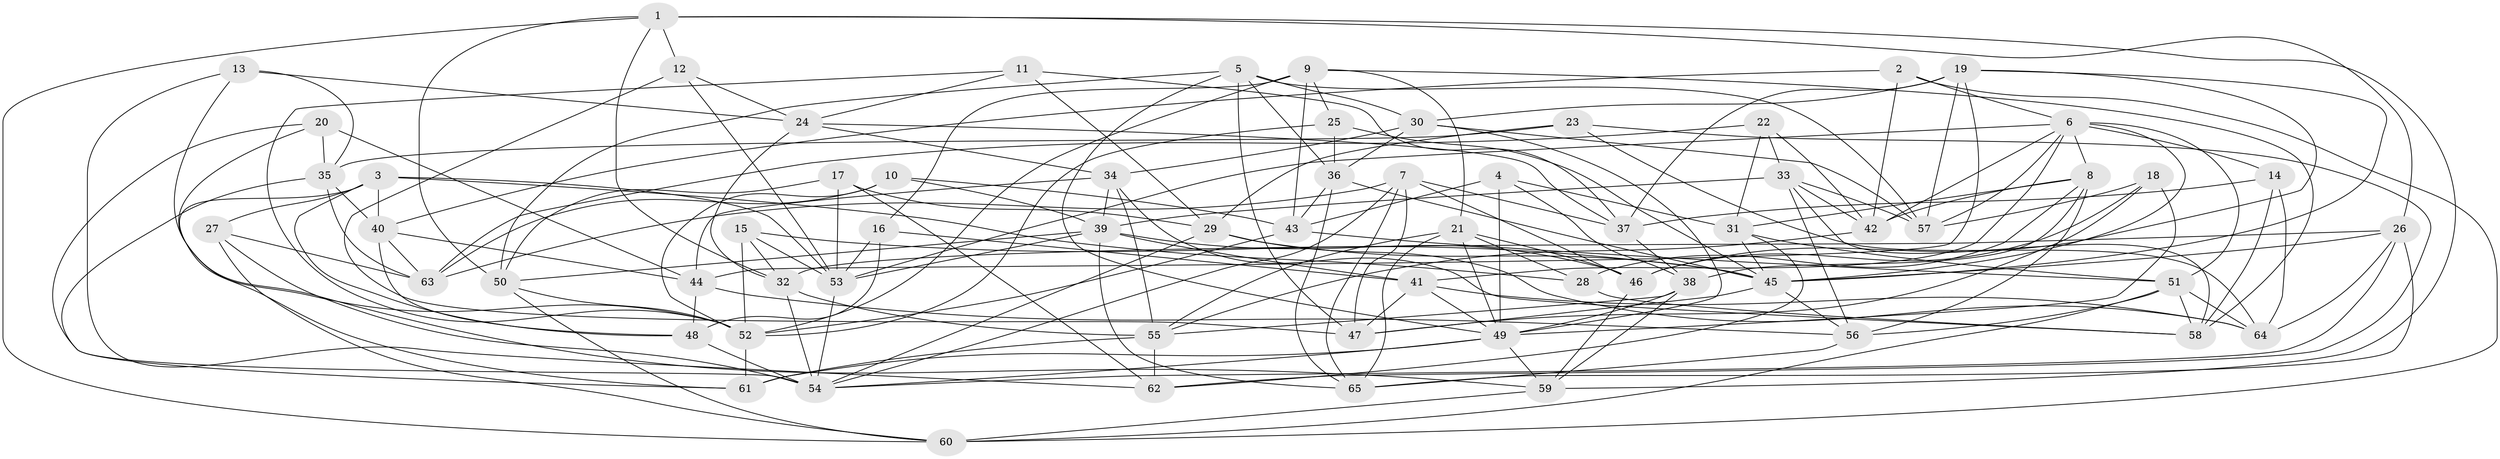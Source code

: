 // original degree distribution, {4: 1.0}
// Generated by graph-tools (version 1.1) at 2025/50/03/09/25 03:50:54]
// undirected, 65 vertices, 188 edges
graph export_dot {
graph [start="1"]
  node [color=gray90,style=filled];
  1;
  2;
  3;
  4;
  5;
  6;
  7;
  8;
  9;
  10;
  11;
  12;
  13;
  14;
  15;
  16;
  17;
  18;
  19;
  20;
  21;
  22;
  23;
  24;
  25;
  26;
  27;
  28;
  29;
  30;
  31;
  32;
  33;
  34;
  35;
  36;
  37;
  38;
  39;
  40;
  41;
  42;
  43;
  44;
  45;
  46;
  47;
  48;
  49;
  50;
  51;
  52;
  53;
  54;
  55;
  56;
  57;
  58;
  59;
  60;
  61;
  62;
  63;
  64;
  65;
  1 -- 12 [weight=1.0];
  1 -- 26 [weight=1.0];
  1 -- 32 [weight=1.0];
  1 -- 50 [weight=1.0];
  1 -- 59 [weight=1.0];
  1 -- 60 [weight=1.0];
  2 -- 6 [weight=1.0];
  2 -- 40 [weight=1.0];
  2 -- 42 [weight=1.0];
  2 -- 60 [weight=1.0];
  3 -- 27 [weight=1.0];
  3 -- 28 [weight=1.0];
  3 -- 40 [weight=1.0];
  3 -- 48 [weight=1.0];
  3 -- 53 [weight=1.0];
  3 -- 61 [weight=1.0];
  4 -- 31 [weight=1.0];
  4 -- 38 [weight=1.0];
  4 -- 43 [weight=1.0];
  4 -- 49 [weight=1.0];
  5 -- 30 [weight=1.0];
  5 -- 36 [weight=1.0];
  5 -- 47 [weight=1.0];
  5 -- 49 [weight=1.0];
  5 -- 50 [weight=1.0];
  5 -- 57 [weight=1.0];
  6 -- 8 [weight=1.0];
  6 -- 14 [weight=1.0];
  6 -- 41 [weight=1.0];
  6 -- 42 [weight=1.0];
  6 -- 45 [weight=1.0];
  6 -- 51 [weight=2.0];
  6 -- 53 [weight=1.0];
  6 -- 57 [weight=1.0];
  7 -- 37 [weight=1.0];
  7 -- 46 [weight=1.0];
  7 -- 47 [weight=1.0];
  7 -- 54 [weight=1.0];
  7 -- 63 [weight=1.0];
  7 -- 65 [weight=1.0];
  8 -- 28 [weight=1.0];
  8 -- 31 [weight=1.0];
  8 -- 38 [weight=1.0];
  8 -- 42 [weight=1.0];
  8 -- 56 [weight=1.0];
  9 -- 16 [weight=1.0];
  9 -- 21 [weight=1.0];
  9 -- 25 [weight=1.0];
  9 -- 43 [weight=1.0];
  9 -- 52 [weight=1.0];
  9 -- 58 [weight=1.0];
  10 -- 39 [weight=1.0];
  10 -- 43 [weight=1.0];
  10 -- 52 [weight=1.0];
  10 -- 63 [weight=1.0];
  11 -- 24 [weight=1.0];
  11 -- 29 [weight=1.0];
  11 -- 37 [weight=1.0];
  11 -- 52 [weight=1.0];
  12 -- 24 [weight=1.0];
  12 -- 47 [weight=1.0];
  12 -- 53 [weight=1.0];
  13 -- 24 [weight=1.0];
  13 -- 35 [weight=1.0];
  13 -- 52 [weight=1.0];
  13 -- 62 [weight=1.0];
  14 -- 37 [weight=1.0];
  14 -- 58 [weight=1.0];
  14 -- 64 [weight=1.0];
  15 -- 32 [weight=1.0];
  15 -- 45 [weight=1.0];
  15 -- 52 [weight=1.0];
  15 -- 53 [weight=1.0];
  16 -- 41 [weight=1.0];
  16 -- 48 [weight=1.0];
  16 -- 53 [weight=1.0];
  17 -- 29 [weight=1.0];
  17 -- 50 [weight=1.0];
  17 -- 53 [weight=1.0];
  17 -- 62 [weight=1.0];
  18 -- 46 [weight=1.0];
  18 -- 47 [weight=1.0];
  18 -- 49 [weight=1.0];
  18 -- 57 [weight=1.0];
  19 -- 30 [weight=1.0];
  19 -- 37 [weight=1.0];
  19 -- 44 [weight=1.0];
  19 -- 45 [weight=1.0];
  19 -- 46 [weight=1.0];
  19 -- 57 [weight=1.0];
  20 -- 35 [weight=1.0];
  20 -- 44 [weight=1.0];
  20 -- 54 [weight=1.0];
  20 -- 59 [weight=1.0];
  21 -- 28 [weight=1.0];
  21 -- 46 [weight=1.0];
  21 -- 49 [weight=1.0];
  21 -- 55 [weight=1.0];
  21 -- 65 [weight=1.0];
  22 -- 31 [weight=1.0];
  22 -- 33 [weight=1.0];
  22 -- 42 [weight=1.0];
  22 -- 63 [weight=1.0];
  23 -- 29 [weight=1.0];
  23 -- 35 [weight=1.0];
  23 -- 62 [weight=1.0];
  23 -- 64 [weight=1.0];
  24 -- 32 [weight=1.0];
  24 -- 34 [weight=1.0];
  24 -- 37 [weight=1.0];
  25 -- 36 [weight=1.0];
  25 -- 45 [weight=1.0];
  25 -- 52 [weight=1.0];
  26 -- 32 [weight=1.0];
  26 -- 45 [weight=1.0];
  26 -- 54 [weight=1.0];
  26 -- 64 [weight=1.0];
  26 -- 65 [weight=1.0];
  27 -- 54 [weight=1.0];
  27 -- 60 [weight=1.0];
  27 -- 63 [weight=1.0];
  28 -- 58 [weight=1.0];
  29 -- 45 [weight=1.0];
  29 -- 54 [weight=1.0];
  29 -- 64 [weight=1.0];
  30 -- 34 [weight=1.0];
  30 -- 36 [weight=1.0];
  30 -- 49 [weight=1.0];
  30 -- 57 [weight=1.0];
  31 -- 45 [weight=1.0];
  31 -- 51 [weight=1.0];
  31 -- 62 [weight=1.0];
  32 -- 54 [weight=1.0];
  32 -- 55 [weight=1.0];
  33 -- 39 [weight=1.0];
  33 -- 42 [weight=1.0];
  33 -- 56 [weight=1.0];
  33 -- 57 [weight=1.0];
  33 -- 58 [weight=1.0];
  34 -- 39 [weight=1.0];
  34 -- 44 [weight=1.0];
  34 -- 55 [weight=1.0];
  34 -- 58 [weight=1.0];
  35 -- 40 [weight=1.0];
  35 -- 61 [weight=1.0];
  35 -- 63 [weight=1.0];
  36 -- 43 [weight=1.0];
  36 -- 45 [weight=1.0];
  36 -- 65 [weight=1.0];
  37 -- 38 [weight=1.0];
  38 -- 49 [weight=1.0];
  38 -- 55 [weight=1.0];
  38 -- 59 [weight=1.0];
  39 -- 41 [weight=1.0];
  39 -- 46 [weight=1.0];
  39 -- 50 [weight=1.0];
  39 -- 53 [weight=1.0];
  39 -- 65 [weight=1.0];
  40 -- 44 [weight=1.0];
  40 -- 48 [weight=1.0];
  40 -- 63 [weight=1.0];
  41 -- 47 [weight=1.0];
  41 -- 49 [weight=1.0];
  41 -- 64 [weight=1.0];
  42 -- 55 [weight=1.0];
  43 -- 51 [weight=1.0];
  43 -- 52 [weight=1.0];
  44 -- 48 [weight=1.0];
  44 -- 56 [weight=1.0];
  45 -- 47 [weight=1.0];
  45 -- 56 [weight=1.0];
  46 -- 59 [weight=1.0];
  48 -- 54 [weight=2.0];
  49 -- 54 [weight=1.0];
  49 -- 59 [weight=1.0];
  49 -- 61 [weight=1.0];
  50 -- 52 [weight=1.0];
  50 -- 60 [weight=1.0];
  51 -- 56 [weight=1.0];
  51 -- 58 [weight=1.0];
  51 -- 60 [weight=1.0];
  51 -- 64 [weight=1.0];
  52 -- 61 [weight=2.0];
  53 -- 54 [weight=1.0];
  55 -- 61 [weight=1.0];
  55 -- 62 [weight=2.0];
  56 -- 65 [weight=1.0];
  59 -- 60 [weight=1.0];
}
